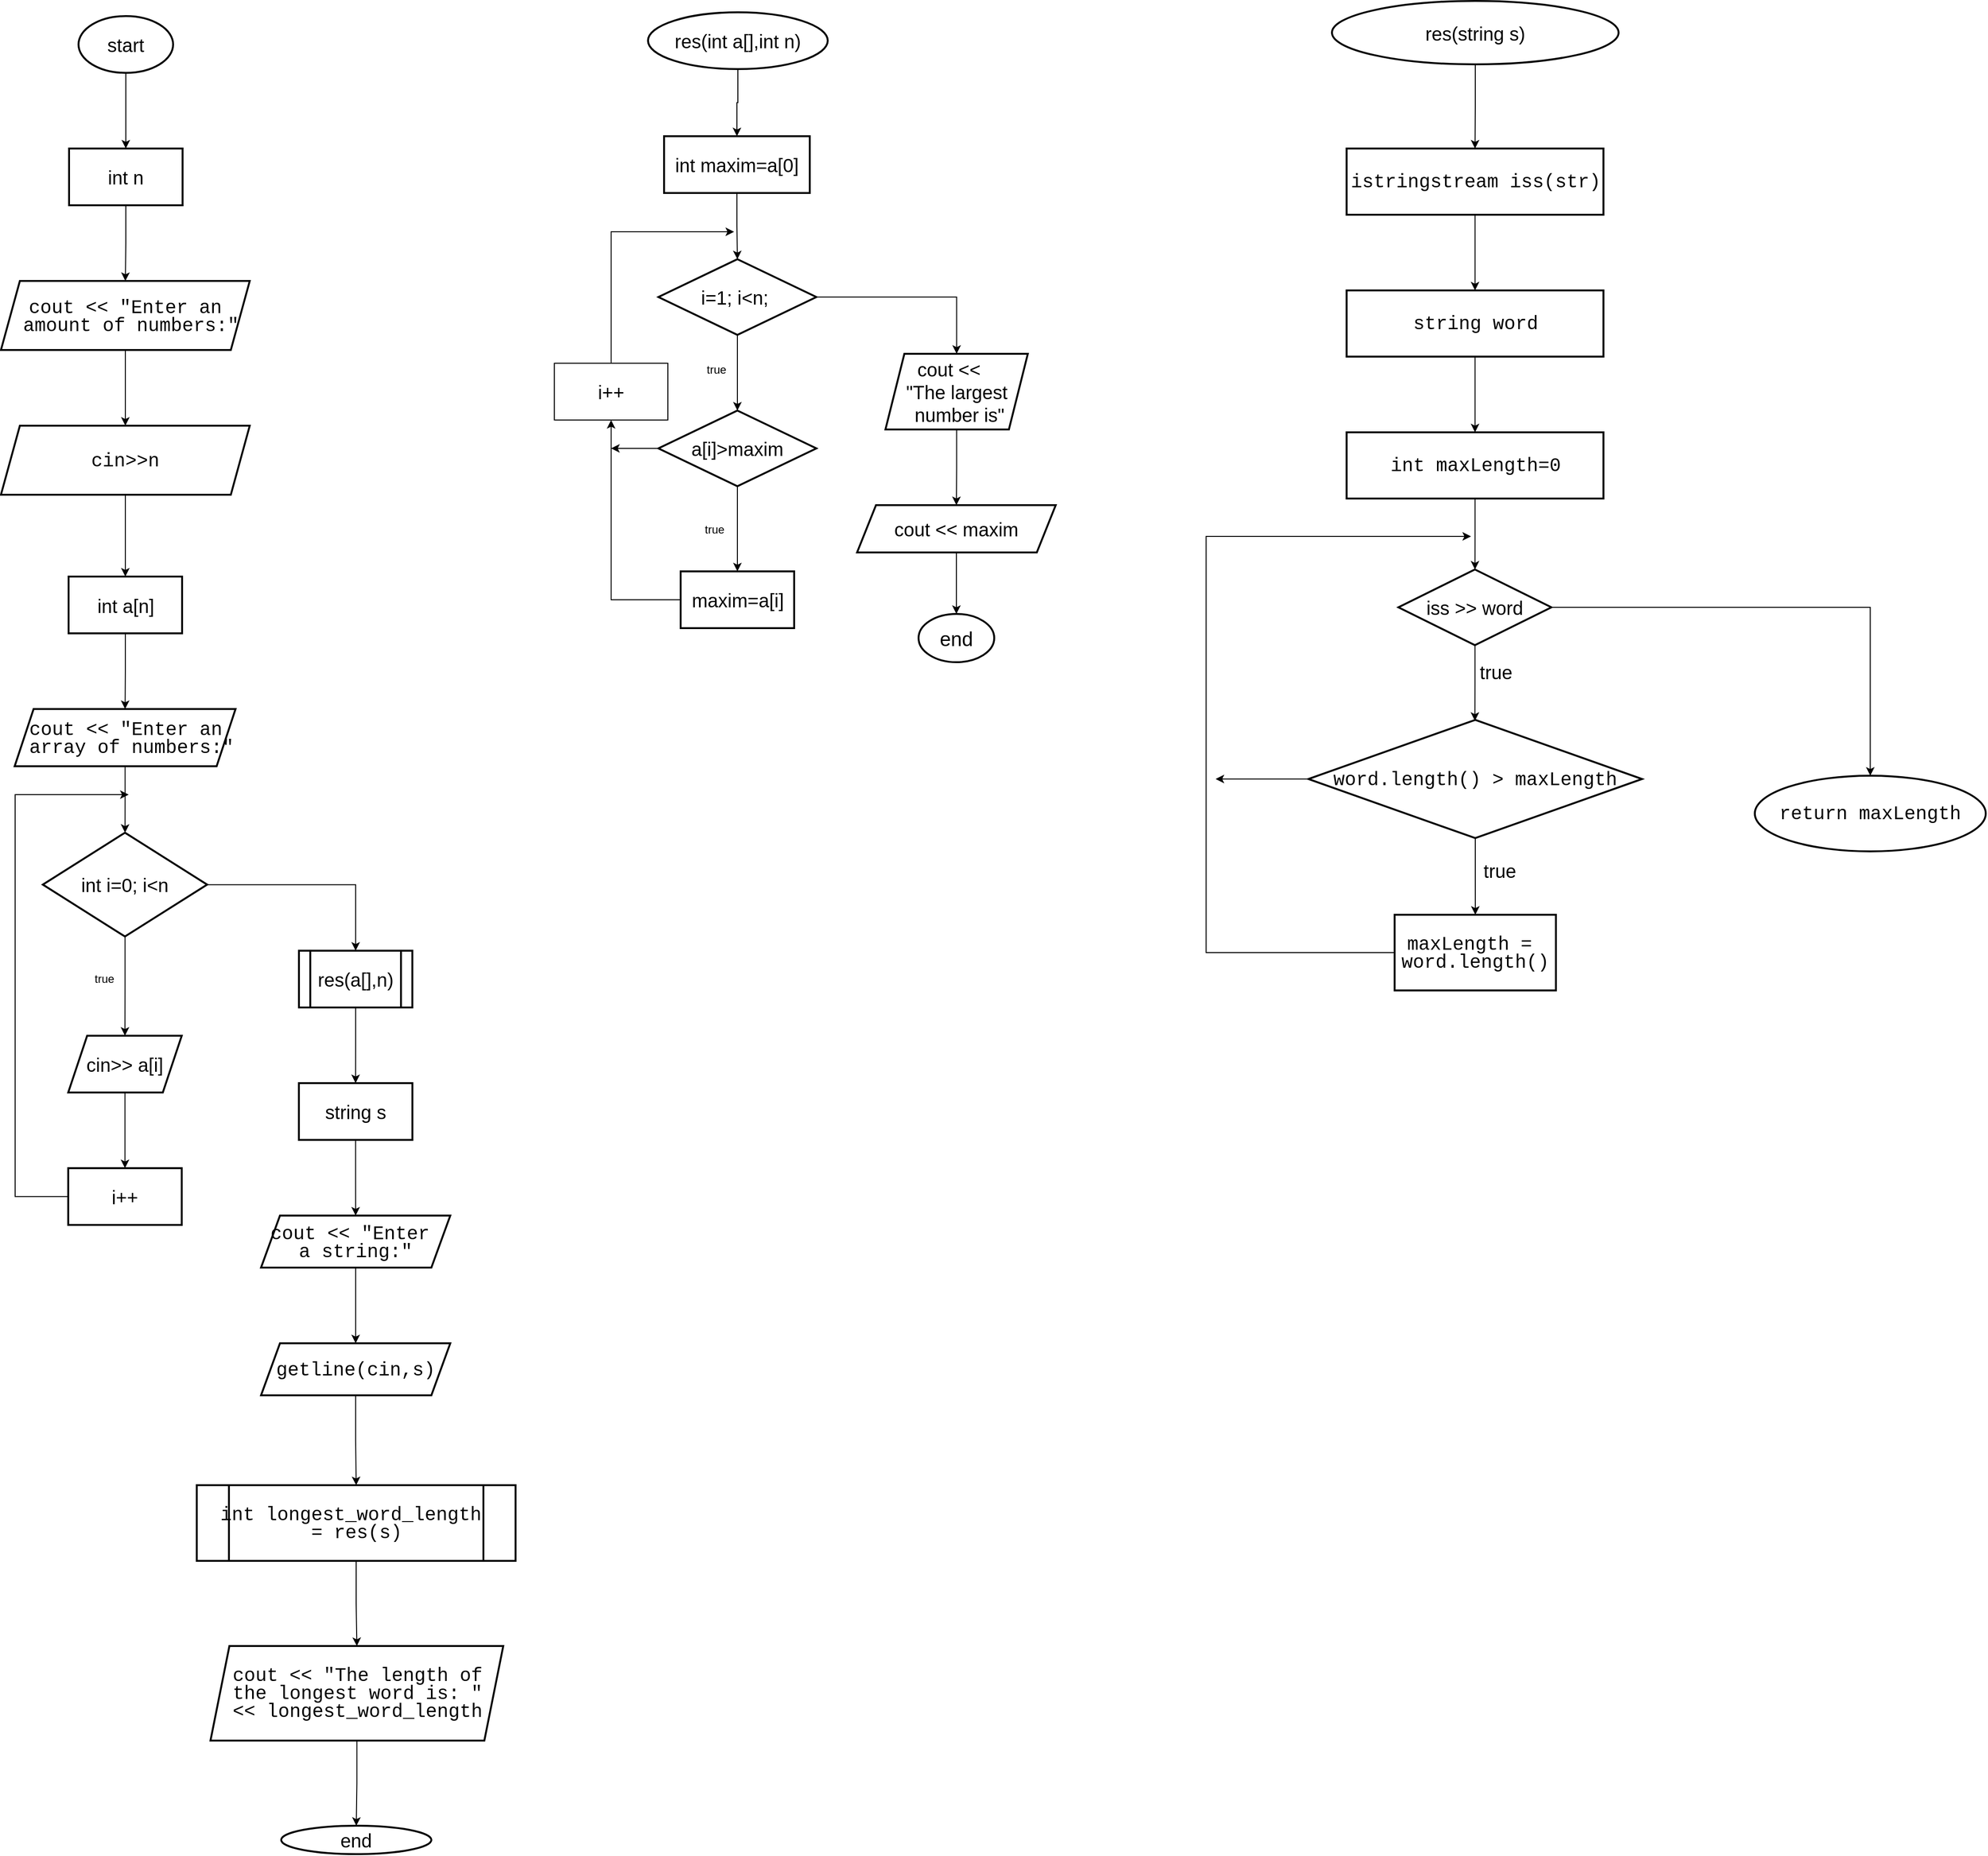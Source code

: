 <mxfile version="24.7.8">
  <diagram name="Сторінка-1" id="7cnbq4cTmj-hChnB-6tG">
    <mxGraphModel dx="1049" dy="153" grid="1" gridSize="10" guides="1" tooltips="1" connect="1" arrows="1" fold="1" page="1" pageScale="1" pageWidth="827" pageHeight="1169" math="0" shadow="0">
      <root>
        <mxCell id="0" />
        <mxCell id="1" parent="0" />
        <mxCell id="S6I1P6aY5sAnVeBHawQU-2" value="" style="edgeStyle=orthogonalEdgeStyle;rounded=0;orthogonalLoop=1;jettySize=auto;html=1;" parent="1" source="QnTgypXEQo-xiwJDCqsv-4" target="S6I1P6aY5sAnVeBHawQU-1" edge="1">
          <mxGeometry relative="1" as="geometry" />
        </mxCell>
        <mxCell id="QnTgypXEQo-xiwJDCqsv-4" value="&lt;font style=&quot;font-size: 20px;&quot;&gt;start&lt;/font&gt;" style="strokeWidth=2;html=1;shape=mxgraph.flowchart.start_1;whiteSpace=wrap;" parent="1" vertex="1">
          <mxGeometry x="77" y="17" width="100" height="60" as="geometry" />
        </mxCell>
        <mxCell id="QnTgypXEQo-xiwJDCqsv-41" value="" style="edgeStyle=orthogonalEdgeStyle;rounded=0;orthogonalLoop=1;jettySize=auto;html=1;entryX=0.5;entryY=0;entryDx=0;entryDy=0;" parent="1" source="QnTgypXEQo-xiwJDCqsv-37" target="QnTgypXEQo-xiwJDCqsv-60" edge="1">
          <mxGeometry relative="1" as="geometry">
            <mxPoint x="774" y="153" as="targetPoint" />
          </mxGeometry>
        </mxCell>
        <mxCell id="QnTgypXEQo-xiwJDCqsv-37" value="&lt;font style=&quot;font-size: 20px;&quot;&gt;res(int a[],int n)&lt;/font&gt;" style="strokeWidth=2;html=1;shape=mxgraph.flowchart.start_1;whiteSpace=wrap;" parent="1" vertex="1">
          <mxGeometry x="679" y="13" width="190" height="60" as="geometry" />
        </mxCell>
        <mxCell id="QnTgypXEQo-xiwJDCqsv-63" value="" style="edgeStyle=orthogonalEdgeStyle;rounded=0;orthogonalLoop=1;jettySize=auto;html=1;" parent="1" source="QnTgypXEQo-xiwJDCqsv-60" target="QnTgypXEQo-xiwJDCqsv-62" edge="1">
          <mxGeometry relative="1" as="geometry" />
        </mxCell>
        <mxCell id="QnTgypXEQo-xiwJDCqsv-60" value="&lt;font style=&quot;font-size: 20px;&quot;&gt;int maxim=a[0]&lt;/font&gt;" style="whiteSpace=wrap;html=1;strokeWidth=2;" parent="1" vertex="1">
          <mxGeometry x="696" y="144" width="154" height="60" as="geometry" />
        </mxCell>
        <mxCell id="QnTgypXEQo-xiwJDCqsv-65" value="" style="edgeStyle=orthogonalEdgeStyle;rounded=0;orthogonalLoop=1;jettySize=auto;html=1;" parent="1" source="QnTgypXEQo-xiwJDCqsv-62" target="QnTgypXEQo-xiwJDCqsv-64" edge="1">
          <mxGeometry relative="1" as="geometry" />
        </mxCell>
        <mxCell id="QnTgypXEQo-xiwJDCqsv-78" value="" style="edgeStyle=orthogonalEdgeStyle;rounded=0;orthogonalLoop=1;jettySize=auto;html=1;" parent="1" source="QnTgypXEQo-xiwJDCqsv-62" target="QnTgypXEQo-xiwJDCqsv-77" edge="1">
          <mxGeometry relative="1" as="geometry" />
        </mxCell>
        <mxCell id="QnTgypXEQo-xiwJDCqsv-62" value="&lt;font style=&quot;font-size: 20px;&quot;&gt;i=1; i&amp;lt;n;&amp;nbsp;&lt;/font&gt;" style="rhombus;whiteSpace=wrap;html=1;strokeWidth=2;" parent="1" vertex="1">
          <mxGeometry x="690" y="274" width="167" height="80" as="geometry" />
        </mxCell>
        <mxCell id="QnTgypXEQo-xiwJDCqsv-67" value="" style="edgeStyle=orthogonalEdgeStyle;rounded=0;orthogonalLoop=1;jettySize=auto;html=1;" parent="1" source="QnTgypXEQo-xiwJDCqsv-64" target="QnTgypXEQo-xiwJDCqsv-66" edge="1">
          <mxGeometry relative="1" as="geometry" />
        </mxCell>
        <mxCell id="QnTgypXEQo-xiwJDCqsv-73" style="edgeStyle=orthogonalEdgeStyle;rounded=0;orthogonalLoop=1;jettySize=auto;html=1;" parent="1" source="QnTgypXEQo-xiwJDCqsv-64" edge="1">
          <mxGeometry relative="1" as="geometry">
            <mxPoint x="640" y="474" as="targetPoint" />
          </mxGeometry>
        </mxCell>
        <mxCell id="QnTgypXEQo-xiwJDCqsv-64" value="&lt;span style=&quot;font-size: 20px;&quot;&gt;a[i]&amp;gt;maxim&lt;/span&gt;" style="rhombus;whiteSpace=wrap;html=1;strokeWidth=2;" parent="1" vertex="1">
          <mxGeometry x="690" y="434" width="167" height="80" as="geometry" />
        </mxCell>
        <mxCell id="QnTgypXEQo-xiwJDCqsv-72" style="edgeStyle=orthogonalEdgeStyle;rounded=0;orthogonalLoop=1;jettySize=auto;html=1;exitX=0;exitY=0.5;exitDx=0;exitDy=0;" parent="1" source="QnTgypXEQo-xiwJDCqsv-66" target="S6I1P6aY5sAnVeBHawQU-36" edge="1">
          <mxGeometry relative="1" as="geometry">
            <mxPoint x="640" y="325" as="targetPoint" />
            <Array as="points">
              <mxPoint x="640" y="634" />
            </Array>
          </mxGeometry>
        </mxCell>
        <mxCell id="QnTgypXEQo-xiwJDCqsv-66" value="&lt;font style=&quot;font-size: 20px;&quot;&gt;maxim=a[i]&lt;/font&gt;" style="whiteSpace=wrap;html=1;strokeWidth=2;" parent="1" vertex="1">
          <mxGeometry x="713.5" y="604" width="120" height="60" as="geometry" />
        </mxCell>
        <mxCell id="QnTgypXEQo-xiwJDCqsv-68" value="true" style="text;html=1;align=center;verticalAlign=middle;resizable=0;points=[];autosize=1;strokeColor=none;fillColor=none;" parent="1" vertex="1">
          <mxGeometry x="729" y="545" width="40" height="30" as="geometry" />
        </mxCell>
        <mxCell id="QnTgypXEQo-xiwJDCqsv-69" value="true" style="text;html=1;align=center;verticalAlign=middle;resizable=0;points=[];autosize=1;strokeColor=none;fillColor=none;" parent="1" vertex="1">
          <mxGeometry x="731" y="376" width="40" height="30" as="geometry" />
        </mxCell>
        <mxCell id="QnTgypXEQo-xiwJDCqsv-80" value="" style="edgeStyle=orthogonalEdgeStyle;rounded=0;orthogonalLoop=1;jettySize=auto;html=1;" parent="1" source="QnTgypXEQo-xiwJDCqsv-77" target="QnTgypXEQo-xiwJDCqsv-79" edge="1">
          <mxGeometry relative="1" as="geometry" />
        </mxCell>
        <mxCell id="QnTgypXEQo-xiwJDCqsv-77" value="&lt;font style=&quot;font-size: 20px;&quot;&gt;cout &amp;lt;&amp;lt;&amp;nbsp; &amp;nbsp;&lt;/font&gt;&lt;div&gt;&lt;font style=&quot;font-size: 20px;&quot;&gt;&quot;The largest&lt;/font&gt;&lt;div&gt;&lt;font style=&quot;font-size: 20px;&quot;&gt;&amp;nbsp;number is&quot;&lt;/font&gt;&lt;/div&gt;&lt;/div&gt;" style="shape=parallelogram;perimeter=parallelogramPerimeter;whiteSpace=wrap;html=1;fixedSize=1;strokeWidth=2;" parent="1" vertex="1">
          <mxGeometry x="930" y="374" width="150.5" height="80" as="geometry" />
        </mxCell>
        <mxCell id="n98v4U35AuPDMbVTSGYx-2" value="" style="edgeStyle=orthogonalEdgeStyle;rounded=0;orthogonalLoop=1;jettySize=auto;html=1;" edge="1" parent="1" source="QnTgypXEQo-xiwJDCqsv-79" target="n98v4U35AuPDMbVTSGYx-1">
          <mxGeometry relative="1" as="geometry" />
        </mxCell>
        <mxCell id="QnTgypXEQo-xiwJDCqsv-79" value="&lt;font style=&quot;font-size: 20px;&quot;&gt;cout &amp;lt;&amp;lt; maxim&lt;/font&gt;" style="shape=parallelogram;perimeter=parallelogramPerimeter;whiteSpace=wrap;html=1;fixedSize=1;strokeWidth=2;" parent="1" vertex="1">
          <mxGeometry x="900" y="534" width="210" height="50" as="geometry" />
        </mxCell>
        <mxCell id="QnTgypXEQo-xiwJDCqsv-106" value="" style="edgeStyle=orthogonalEdgeStyle;rounded=0;orthogonalLoop=1;jettySize=auto;html=1;" parent="1" source="QnTgypXEQo-xiwJDCqsv-104" target="QnTgypXEQo-xiwJDCqsv-105" edge="1">
          <mxGeometry relative="1" as="geometry" />
        </mxCell>
        <mxCell id="QnTgypXEQo-xiwJDCqsv-104" value="&lt;div&gt;&lt;span style=&quot;font-size: 20px; background-color: initial;&quot;&gt;res(string s)&lt;/span&gt;&lt;br&gt;&lt;/div&gt;" style="strokeWidth=2;html=1;shape=mxgraph.flowchart.start_1;whiteSpace=wrap;" parent="1" vertex="1">
          <mxGeometry x="1402" y="1" width="303" height="67" as="geometry" />
        </mxCell>
        <mxCell id="QnTgypXEQo-xiwJDCqsv-108" value="" style="edgeStyle=orthogonalEdgeStyle;rounded=0;orthogonalLoop=1;jettySize=auto;html=1;" parent="1" source="QnTgypXEQo-xiwJDCqsv-105" target="QnTgypXEQo-xiwJDCqsv-107" edge="1">
          <mxGeometry relative="1" as="geometry" />
        </mxCell>
        <mxCell id="QnTgypXEQo-xiwJDCqsv-105" value="&lt;div style=&quot;font-family: Consolas, &amp;quot;Courier New&amp;quot;, monospace; font-size: 20px; line-height: 19px; white-space: pre;&quot;&gt;istringstream iss(str)&lt;/div&gt;" style="whiteSpace=wrap;html=1;strokeWidth=2;" parent="1" vertex="1">
          <mxGeometry x="1417.5" y="157" width="271.5" height="70" as="geometry" />
        </mxCell>
        <mxCell id="QnTgypXEQo-xiwJDCqsv-110" value="" style="edgeStyle=orthogonalEdgeStyle;rounded=0;orthogonalLoop=1;jettySize=auto;html=1;" parent="1" source="QnTgypXEQo-xiwJDCqsv-107" target="QnTgypXEQo-xiwJDCqsv-109" edge="1">
          <mxGeometry relative="1" as="geometry" />
        </mxCell>
        <mxCell id="QnTgypXEQo-xiwJDCqsv-107" value="&lt;div style=&quot;font-family: Consolas, &amp;quot;Courier New&amp;quot;, monospace; font-size: 20px; line-height: 19px; white-space: pre;&quot;&gt;string word&lt;/div&gt;" style="whiteSpace=wrap;html=1;strokeWidth=2;" parent="1" vertex="1">
          <mxGeometry x="1417.5" y="307" width="271.5" height="70" as="geometry" />
        </mxCell>
        <mxCell id="QnTgypXEQo-xiwJDCqsv-112" value="" style="edgeStyle=orthogonalEdgeStyle;rounded=0;orthogonalLoop=1;jettySize=auto;html=1;" parent="1" source="QnTgypXEQo-xiwJDCqsv-109" target="QnTgypXEQo-xiwJDCqsv-111" edge="1">
          <mxGeometry relative="1" as="geometry" />
        </mxCell>
        <mxCell id="QnTgypXEQo-xiwJDCqsv-109" value="&lt;div style=&quot;font-family: Consolas, &amp;quot;Courier New&amp;quot;, monospace; font-size: 20px; line-height: 19px; white-space: pre;&quot;&gt;int maxLength=0&lt;/div&gt;" style="whiteSpace=wrap;html=1;strokeWidth=2;" parent="1" vertex="1">
          <mxGeometry x="1417.5" y="457" width="271.5" height="70" as="geometry" />
        </mxCell>
        <mxCell id="QnTgypXEQo-xiwJDCqsv-114" value="" style="edgeStyle=orthogonalEdgeStyle;rounded=0;orthogonalLoop=1;jettySize=auto;html=1;" parent="1" source="QnTgypXEQo-xiwJDCqsv-111" edge="1">
          <mxGeometry relative="1" as="geometry">
            <mxPoint x="1553.125" y="762" as="targetPoint" />
          </mxGeometry>
        </mxCell>
        <mxCell id="QnTgypXEQo-xiwJDCqsv-126" value="" style="edgeStyle=orthogonalEdgeStyle;rounded=0;orthogonalLoop=1;jettySize=auto;html=1;" parent="1" source="QnTgypXEQo-xiwJDCqsv-111" target="QnTgypXEQo-xiwJDCqsv-125" edge="1">
          <mxGeometry relative="1" as="geometry" />
        </mxCell>
        <mxCell id="QnTgypXEQo-xiwJDCqsv-111" value="&lt;font style=&quot;font-size: 20px;&quot;&gt;iss &amp;gt;&amp;gt; word&lt;/font&gt;" style="rhombus;whiteSpace=wrap;html=1;strokeWidth=2;" parent="1" vertex="1">
          <mxGeometry x="1472.25" y="602" width="161.75" height="80" as="geometry" />
        </mxCell>
        <mxCell id="QnTgypXEQo-xiwJDCqsv-115" value="&lt;font style=&quot;font-size: 20px;&quot;&gt;true&lt;/font&gt;" style="text;html=1;align=center;verticalAlign=middle;resizable=0;points=[];autosize=1;strokeColor=none;fillColor=none;" parent="1" vertex="1">
          <mxGeometry x="1545" y="690" width="60" height="40" as="geometry" />
        </mxCell>
        <mxCell id="QnTgypXEQo-xiwJDCqsv-119" value="" style="edgeStyle=orthogonalEdgeStyle;rounded=0;orthogonalLoop=1;jettySize=auto;html=1;" parent="1" source="QnTgypXEQo-xiwJDCqsv-116" target="QnTgypXEQo-xiwJDCqsv-118" edge="1">
          <mxGeometry relative="1" as="geometry" />
        </mxCell>
        <mxCell id="QnTgypXEQo-xiwJDCqsv-123" style="edgeStyle=orthogonalEdgeStyle;rounded=0;orthogonalLoop=1;jettySize=auto;html=1;" parent="1" source="QnTgypXEQo-xiwJDCqsv-116" edge="1">
          <mxGeometry relative="1" as="geometry">
            <mxPoint x="1279" y="823.5" as="targetPoint" />
          </mxGeometry>
        </mxCell>
        <mxCell id="QnTgypXEQo-xiwJDCqsv-116" value="&lt;div style=&quot;font-family: Consolas, &amp;quot;Courier New&amp;quot;, monospace; font-size: 20px; line-height: 19px; white-space: pre;&quot;&gt;word.length() &amp;gt; maxLength&lt;/div&gt;" style="rhombus;whiteSpace=wrap;html=1;strokeWidth=2;" parent="1" vertex="1">
          <mxGeometry x="1377.12" y="761" width="352.75" height="125" as="geometry" />
        </mxCell>
        <mxCell id="QnTgypXEQo-xiwJDCqsv-122" style="edgeStyle=orthogonalEdgeStyle;rounded=0;orthogonalLoop=1;jettySize=auto;html=1;exitX=0;exitY=0.5;exitDx=0;exitDy=0;" parent="1" source="QnTgypXEQo-xiwJDCqsv-118" edge="1">
          <mxGeometry relative="1" as="geometry">
            <mxPoint x="1549" y="567" as="targetPoint" />
            <Array as="points">
              <mxPoint x="1269" y="1007" />
              <mxPoint x="1269" y="567" />
            </Array>
          </mxGeometry>
        </mxCell>
        <mxCell id="QnTgypXEQo-xiwJDCqsv-118" value="&lt;div style=&quot;font-family: Consolas, &amp;quot;Courier New&amp;quot;, monospace; font-size: 20px; line-height: 19px; white-space: pre;&quot;&gt;maxLength = &lt;/div&gt;&lt;div style=&quot;font-family: Consolas, &amp;quot;Courier New&amp;quot;, monospace; font-size: 20px; line-height: 19px; white-space: pre;&quot;&gt;word.length()&lt;/div&gt;" style="whiteSpace=wrap;html=1;strokeWidth=2;" parent="1" vertex="1">
          <mxGeometry x="1468.25" y="967" width="170.5" height="80" as="geometry" />
        </mxCell>
        <mxCell id="QnTgypXEQo-xiwJDCqsv-120" value="&lt;font style=&quot;font-size: 20px;&quot;&gt;true&lt;/font&gt;" style="text;html=1;align=center;verticalAlign=middle;resizable=0;points=[];autosize=1;strokeColor=none;fillColor=none;" parent="1" vertex="1">
          <mxGeometry x="1549" y="900" width="60" height="40" as="geometry" />
        </mxCell>
        <mxCell id="QnTgypXEQo-xiwJDCqsv-125" value="&lt;span style=&quot;font-family: Consolas, &amp;quot;Courier New&amp;quot;, monospace; font-size: 20px; white-space: pre;&quot;&gt;return maxLength&lt;/span&gt;" style="ellipse;whiteSpace=wrap;html=1;strokeWidth=2;" parent="1" vertex="1">
          <mxGeometry x="1849" y="820" width="244.13" height="80" as="geometry" />
        </mxCell>
        <mxCell id="S6I1P6aY5sAnVeBHawQU-4" value="" style="edgeStyle=orthogonalEdgeStyle;rounded=0;orthogonalLoop=1;jettySize=auto;html=1;" parent="1" source="S6I1P6aY5sAnVeBHawQU-1" target="S6I1P6aY5sAnVeBHawQU-3" edge="1">
          <mxGeometry relative="1" as="geometry" />
        </mxCell>
        <mxCell id="S6I1P6aY5sAnVeBHawQU-1" value="&lt;font style=&quot;font-size: 20px;&quot;&gt;int n&lt;/font&gt;" style="whiteSpace=wrap;html=1;strokeWidth=2;" parent="1" vertex="1">
          <mxGeometry x="67" y="157" width="120" height="60" as="geometry" />
        </mxCell>
        <mxCell id="S6I1P6aY5sAnVeBHawQU-6" value="" style="edgeStyle=orthogonalEdgeStyle;rounded=0;orthogonalLoop=1;jettySize=auto;html=1;" parent="1" source="S6I1P6aY5sAnVeBHawQU-3" target="S6I1P6aY5sAnVeBHawQU-5" edge="1">
          <mxGeometry relative="1" as="geometry" />
        </mxCell>
        <mxCell id="S6I1P6aY5sAnVeBHawQU-3" value="&lt;div style=&quot;font-family: Consolas, &amp;quot;Courier New&amp;quot;, monospace; font-size: 20px; line-height: 19px; white-space: pre;&quot;&gt;cout &amp;lt;&amp;lt; &quot;Enter an&lt;/div&gt;&lt;div style=&quot;font-family: Consolas, &amp;quot;Courier New&amp;quot;, monospace; font-size: 20px; line-height: 19px; white-space: pre;&quot;&gt; amount of numbers:&quot;&lt;/div&gt;" style="shape=parallelogram;perimeter=parallelogramPerimeter;whiteSpace=wrap;html=1;fixedSize=1;strokeWidth=2;" parent="1" vertex="1">
          <mxGeometry x="-5" y="297" width="263" height="73" as="geometry" />
        </mxCell>
        <mxCell id="S6I1P6aY5sAnVeBHawQU-8" value="" style="edgeStyle=orthogonalEdgeStyle;rounded=0;orthogonalLoop=1;jettySize=auto;html=1;" parent="1" source="S6I1P6aY5sAnVeBHawQU-5" target="S6I1P6aY5sAnVeBHawQU-7" edge="1">
          <mxGeometry relative="1" as="geometry" />
        </mxCell>
        <mxCell id="S6I1P6aY5sAnVeBHawQU-5" value="&lt;div style=&quot;font-family: Consolas, &amp;quot;Courier New&amp;quot;, monospace; font-size: 20px; line-height: 19px; white-space: pre;&quot;&gt;cin&amp;gt;&amp;gt;n&lt;/div&gt;" style="shape=parallelogram;perimeter=parallelogramPerimeter;whiteSpace=wrap;html=1;fixedSize=1;strokeWidth=2;" parent="1" vertex="1">
          <mxGeometry x="-5" y="450" width="263" height="73" as="geometry" />
        </mxCell>
        <mxCell id="S6I1P6aY5sAnVeBHawQU-10" value="" style="edgeStyle=orthogonalEdgeStyle;rounded=0;orthogonalLoop=1;jettySize=auto;html=1;" parent="1" source="S6I1P6aY5sAnVeBHawQU-7" target="S6I1P6aY5sAnVeBHawQU-9" edge="1">
          <mxGeometry relative="1" as="geometry" />
        </mxCell>
        <mxCell id="S6I1P6aY5sAnVeBHawQU-7" value="&lt;font style=&quot;font-size: 20px;&quot;&gt;int a[n]&lt;/font&gt;" style="whiteSpace=wrap;html=1;strokeWidth=2;" parent="1" vertex="1">
          <mxGeometry x="66.5" y="609.5" width="120" height="60" as="geometry" />
        </mxCell>
        <mxCell id="S6I1P6aY5sAnVeBHawQU-14" value="" style="edgeStyle=orthogonalEdgeStyle;rounded=0;orthogonalLoop=1;jettySize=auto;html=1;" parent="1" source="S6I1P6aY5sAnVeBHawQU-9" target="S6I1P6aY5sAnVeBHawQU-13" edge="1">
          <mxGeometry relative="1" as="geometry" />
        </mxCell>
        <mxCell id="S6I1P6aY5sAnVeBHawQU-9" value="&lt;div style=&quot;font-family: Consolas, &amp;quot;Courier New&amp;quot;, monospace; font-size: 20px; line-height: 19px; white-space: pre;&quot;&gt;cout &amp;lt;&amp;lt; &quot;Enter an&lt;/div&gt;&lt;div style=&quot;font-family: Consolas, &amp;quot;Courier New&amp;quot;, monospace; font-size: 20px; line-height: 19px; white-space: pre;&quot;&gt; array of numbers:&quot;&lt;/div&gt;" style="shape=parallelogram;perimeter=parallelogramPerimeter;whiteSpace=wrap;html=1;fixedSize=1;strokeWidth=2;" parent="1" vertex="1">
          <mxGeometry x="9.5" y="749.5" width="233.5" height="60.5" as="geometry" />
        </mxCell>
        <mxCell id="S6I1P6aY5sAnVeBHawQU-16" value="" style="edgeStyle=orthogonalEdgeStyle;rounded=0;orthogonalLoop=1;jettySize=auto;html=1;" parent="1" source="S6I1P6aY5sAnVeBHawQU-13" target="S6I1P6aY5sAnVeBHawQU-15" edge="1">
          <mxGeometry relative="1" as="geometry" />
        </mxCell>
        <mxCell id="S6I1P6aY5sAnVeBHawQU-21" value="" style="edgeStyle=orthogonalEdgeStyle;rounded=0;orthogonalLoop=1;jettySize=auto;html=1;" parent="1" source="S6I1P6aY5sAnVeBHawQU-13" target="S6I1P6aY5sAnVeBHawQU-20" edge="1">
          <mxGeometry relative="1" as="geometry" />
        </mxCell>
        <mxCell id="S6I1P6aY5sAnVeBHawQU-13" value="&lt;font style=&quot;font-size: 20px;&quot;&gt;int i=0; i&amp;lt;n&lt;/font&gt;" style="rhombus;whiteSpace=wrap;html=1;strokeWidth=2;" parent="1" vertex="1">
          <mxGeometry x="39.25" y="880.25" width="173.75" height="109.75" as="geometry" />
        </mxCell>
        <mxCell id="S6I1P6aY5sAnVeBHawQU-18" value="" style="edgeStyle=orthogonalEdgeStyle;rounded=0;orthogonalLoop=1;jettySize=auto;html=1;" parent="1" source="S6I1P6aY5sAnVeBHawQU-15" target="S6I1P6aY5sAnVeBHawQU-17" edge="1">
          <mxGeometry relative="1" as="geometry" />
        </mxCell>
        <mxCell id="S6I1P6aY5sAnVeBHawQU-15" value="&lt;font style=&quot;font-size: 20px;&quot;&gt;cin&amp;gt;&amp;gt; a[i]&lt;/font&gt;" style="shape=parallelogram;perimeter=parallelogramPerimeter;whiteSpace=wrap;html=1;fixedSize=1;strokeWidth=2;" parent="1" vertex="1">
          <mxGeometry x="66.125" y="1094.875" width="120" height="60" as="geometry" />
        </mxCell>
        <mxCell id="S6I1P6aY5sAnVeBHawQU-19" style="edgeStyle=orthogonalEdgeStyle;rounded=0;orthogonalLoop=1;jettySize=auto;html=1;exitX=0;exitY=0.5;exitDx=0;exitDy=0;" parent="1" source="S6I1P6aY5sAnVeBHawQU-17" edge="1">
          <mxGeometry relative="1" as="geometry">
            <mxPoint x="130" y="840" as="targetPoint" />
            <Array as="points">
              <mxPoint x="10" y="1265" />
              <mxPoint x="10" y="840" />
            </Array>
          </mxGeometry>
        </mxCell>
        <mxCell id="S6I1P6aY5sAnVeBHawQU-17" value="&lt;font style=&quot;font-size: 20px;&quot;&gt;i++&lt;/font&gt;" style="whiteSpace=wrap;html=1;strokeWidth=2;" parent="1" vertex="1">
          <mxGeometry x="66.125" y="1234.875" width="120" height="60" as="geometry" />
        </mxCell>
        <mxCell id="S6I1P6aY5sAnVeBHawQU-25" value="" style="edgeStyle=orthogonalEdgeStyle;rounded=0;orthogonalLoop=1;jettySize=auto;html=1;" parent="1" source="S6I1P6aY5sAnVeBHawQU-20" target="S6I1P6aY5sAnVeBHawQU-24" edge="1">
          <mxGeometry relative="1" as="geometry" />
        </mxCell>
        <mxCell id="S6I1P6aY5sAnVeBHawQU-20" value="&lt;font style=&quot;font-size: 20px;&quot;&gt;res(a[],n)&lt;/font&gt;" style="shape=process;whiteSpace=wrap;html=1;backgroundOutline=1;strokeWidth=2;" parent="1" vertex="1">
          <mxGeometry x="310" y="1005" width="119.88" height="60" as="geometry" />
        </mxCell>
        <mxCell id="S6I1P6aY5sAnVeBHawQU-22" value="true" style="text;html=1;align=center;verticalAlign=middle;resizable=0;points=[];autosize=1;strokeColor=none;fillColor=none;" parent="1" vertex="1">
          <mxGeometry x="84" y="1020" width="40" height="30" as="geometry" />
        </mxCell>
        <mxCell id="S6I1P6aY5sAnVeBHawQU-27" value="" style="edgeStyle=orthogonalEdgeStyle;rounded=0;orthogonalLoop=1;jettySize=auto;html=1;" parent="1" source="S6I1P6aY5sAnVeBHawQU-24" target="S6I1P6aY5sAnVeBHawQU-26" edge="1">
          <mxGeometry relative="1" as="geometry" />
        </mxCell>
        <mxCell id="S6I1P6aY5sAnVeBHawQU-24" value="&lt;font style=&quot;font-size: 20px;&quot;&gt;string s&lt;/font&gt;" style="whiteSpace=wrap;html=1;strokeWidth=2;" parent="1" vertex="1">
          <mxGeometry x="309.94" y="1145" width="120" height="60" as="geometry" />
        </mxCell>
        <mxCell id="S6I1P6aY5sAnVeBHawQU-29" value="" style="edgeStyle=orthogonalEdgeStyle;rounded=0;orthogonalLoop=1;jettySize=auto;html=1;" parent="1" source="S6I1P6aY5sAnVeBHawQU-26" target="S6I1P6aY5sAnVeBHawQU-28" edge="1">
          <mxGeometry relative="1" as="geometry" />
        </mxCell>
        <mxCell id="S6I1P6aY5sAnVeBHawQU-26" value="&lt;div style=&quot;font-family: Consolas, &amp;quot;Courier New&amp;quot;, monospace; font-size: 20px; line-height: 19px; white-space: pre;&quot;&gt;cout &amp;lt;&amp;lt; &quot;Enter &lt;/div&gt;&lt;div style=&quot;font-family: Consolas, &amp;quot;Courier New&amp;quot;, monospace; font-size: 20px; line-height: 19px; white-space: pre;&quot;&gt;a string:&quot;&lt;/div&gt;" style="shape=parallelogram;perimeter=parallelogramPerimeter;whiteSpace=wrap;html=1;fixedSize=1;strokeWidth=2;" parent="1" vertex="1">
          <mxGeometry x="269.94" y="1285" width="200.06" height="55" as="geometry" />
        </mxCell>
        <mxCell id="S6I1P6aY5sAnVeBHawQU-31" value="" style="edgeStyle=orthogonalEdgeStyle;rounded=0;orthogonalLoop=1;jettySize=auto;html=1;" parent="1" source="S6I1P6aY5sAnVeBHawQU-28" target="S6I1P6aY5sAnVeBHawQU-30" edge="1">
          <mxGeometry relative="1" as="geometry" />
        </mxCell>
        <mxCell id="S6I1P6aY5sAnVeBHawQU-28" value="&lt;div style=&quot;font-family: Consolas, &amp;quot;Courier New&amp;quot;, monospace; font-size: 20px; line-height: 19px; white-space: pre;&quot;&gt;getline(cin,s)&lt;/div&gt;" style="shape=parallelogram;perimeter=parallelogramPerimeter;whiteSpace=wrap;html=1;fixedSize=1;strokeWidth=2;" parent="1" vertex="1">
          <mxGeometry x="269.94" y="1420" width="200.06" height="55" as="geometry" />
        </mxCell>
        <mxCell id="S6I1P6aY5sAnVeBHawQU-33" value="" style="edgeStyle=orthogonalEdgeStyle;rounded=0;orthogonalLoop=1;jettySize=auto;html=1;" parent="1" source="S6I1P6aY5sAnVeBHawQU-30" target="S6I1P6aY5sAnVeBHawQU-32" edge="1">
          <mxGeometry relative="1" as="geometry" />
        </mxCell>
        <mxCell id="S6I1P6aY5sAnVeBHawQU-30" value="&lt;div style=&quot;font-family: Consolas, &amp;quot;Courier New&amp;quot;, monospace; font-size: 20px; line-height: 19px; white-space: pre;&quot;&gt;int longest_word_length &lt;/div&gt;&lt;div style=&quot;font-family: Consolas, &amp;quot;Courier New&amp;quot;, monospace; font-size: 20px; line-height: 19px; white-space: pre;&quot;&gt;= res(s)&lt;/div&gt;" style="shape=process;whiteSpace=wrap;html=1;backgroundOutline=1;strokeWidth=2;" parent="1" vertex="1">
          <mxGeometry x="202" y="1570" width="337" height="80" as="geometry" />
        </mxCell>
        <mxCell id="S6I1P6aY5sAnVeBHawQU-35" value="" style="edgeStyle=orthogonalEdgeStyle;rounded=0;orthogonalLoop=1;jettySize=auto;html=1;" parent="1" source="S6I1P6aY5sAnVeBHawQU-32" target="S6I1P6aY5sAnVeBHawQU-34" edge="1">
          <mxGeometry relative="1" as="geometry" />
        </mxCell>
        <mxCell id="S6I1P6aY5sAnVeBHawQU-32" value="&lt;div style=&quot;font-family: Consolas, &amp;quot;Courier New&amp;quot;, monospace; font-size: 20px; line-height: 19px; white-space: pre;&quot;&gt;cout &amp;lt;&amp;lt; &quot;The length of&lt;/div&gt;&lt;div style=&quot;font-family: Consolas, &amp;quot;Courier New&amp;quot;, monospace; font-size: 20px; line-height: 19px; white-space: pre;&quot;&gt; the longest word is: &quot; &lt;/div&gt;&lt;div style=&quot;font-family: Consolas, &amp;quot;Courier New&amp;quot;, monospace; font-size: 20px; line-height: 19px; white-space: pre;&quot;&gt;&amp;lt;&amp;lt; longest_word_length&lt;/div&gt;" style="shape=parallelogram;perimeter=parallelogramPerimeter;whiteSpace=wrap;html=1;fixedSize=1;strokeWidth=2;" parent="1" vertex="1">
          <mxGeometry x="216.5" y="1740" width="309.5" height="100" as="geometry" />
        </mxCell>
        <mxCell id="S6I1P6aY5sAnVeBHawQU-34" value="&lt;font style=&quot;font-size: 20px;&quot;&gt;end&lt;/font&gt;" style="ellipse;whiteSpace=wrap;html=1;strokeWidth=2;" parent="1" vertex="1">
          <mxGeometry x="291.25" y="1930" width="158.75" height="30" as="geometry" />
        </mxCell>
        <mxCell id="S6I1P6aY5sAnVeBHawQU-37" style="edgeStyle=orthogonalEdgeStyle;rounded=0;orthogonalLoop=1;jettySize=auto;html=1;exitX=0.5;exitY=0;exitDx=0;exitDy=0;" parent="1" source="S6I1P6aY5sAnVeBHawQU-36" edge="1">
          <mxGeometry relative="1" as="geometry">
            <mxPoint x="770" y="245" as="targetPoint" />
            <Array as="points">
              <mxPoint x="640" y="245" />
            </Array>
          </mxGeometry>
        </mxCell>
        <mxCell id="S6I1P6aY5sAnVeBHawQU-36" value="&lt;font style=&quot;font-size: 20px;&quot;&gt;i++&lt;/font&gt;" style="rounded=0;whiteSpace=wrap;html=1;" parent="1" vertex="1">
          <mxGeometry x="580" y="384" width="120" height="60" as="geometry" />
        </mxCell>
        <mxCell id="S6I1P6aY5sAnVeBHawQU-39" style="edgeStyle=orthogonalEdgeStyle;rounded=0;orthogonalLoop=1;jettySize=auto;html=1;exitX=0.5;exitY=1;exitDx=0;exitDy=0;exitPerimeter=0;" parent="1" source="QnTgypXEQo-xiwJDCqsv-104" target="QnTgypXEQo-xiwJDCqsv-104" edge="1">
          <mxGeometry relative="1" as="geometry" />
        </mxCell>
        <mxCell id="n98v4U35AuPDMbVTSGYx-1" value="&lt;font style=&quot;font-size: 21px;&quot;&gt;end&lt;/font&gt;" style="ellipse;whiteSpace=wrap;html=1;strokeWidth=2;" vertex="1" parent="1">
          <mxGeometry x="965" y="649" width="80" height="51" as="geometry" />
        </mxCell>
      </root>
    </mxGraphModel>
  </diagram>
</mxfile>
